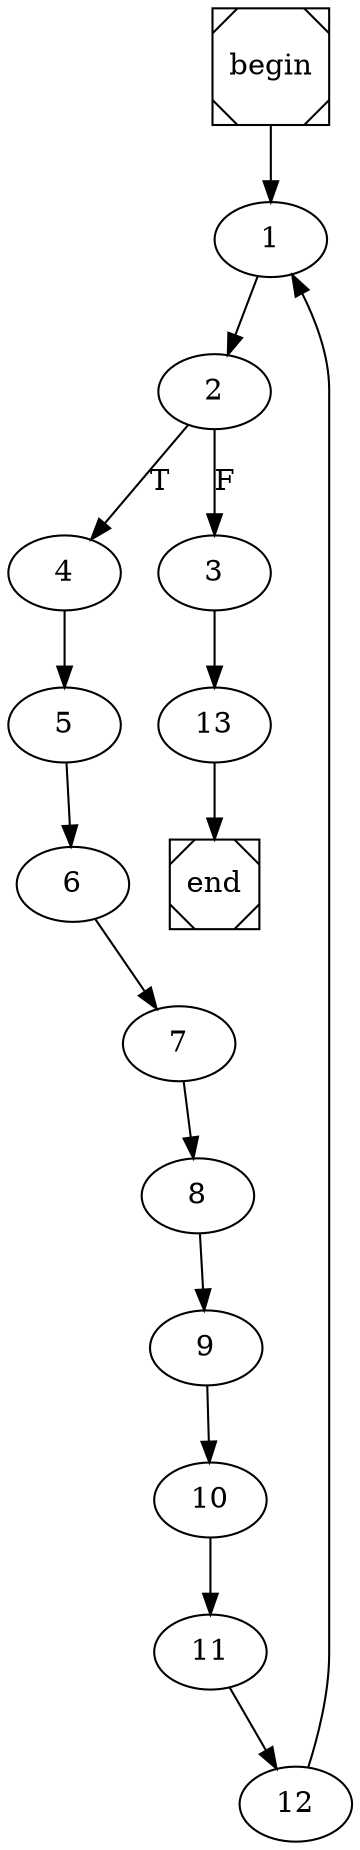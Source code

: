 digraph cfg {
	begin [shape=Msquare];
	end [shape=Msquare];
	begin -> 1;	1 -> 2;	2 -> 4[label=T];	2 -> 3[label=F];	3 -> 13;	4 -> 5;	5 -> 6;	6 -> 7;	7 -> 8;	8 -> 9;	9 -> 10;	10 -> 11;	11 -> 12;	12 -> 1;	13 -> end;}
